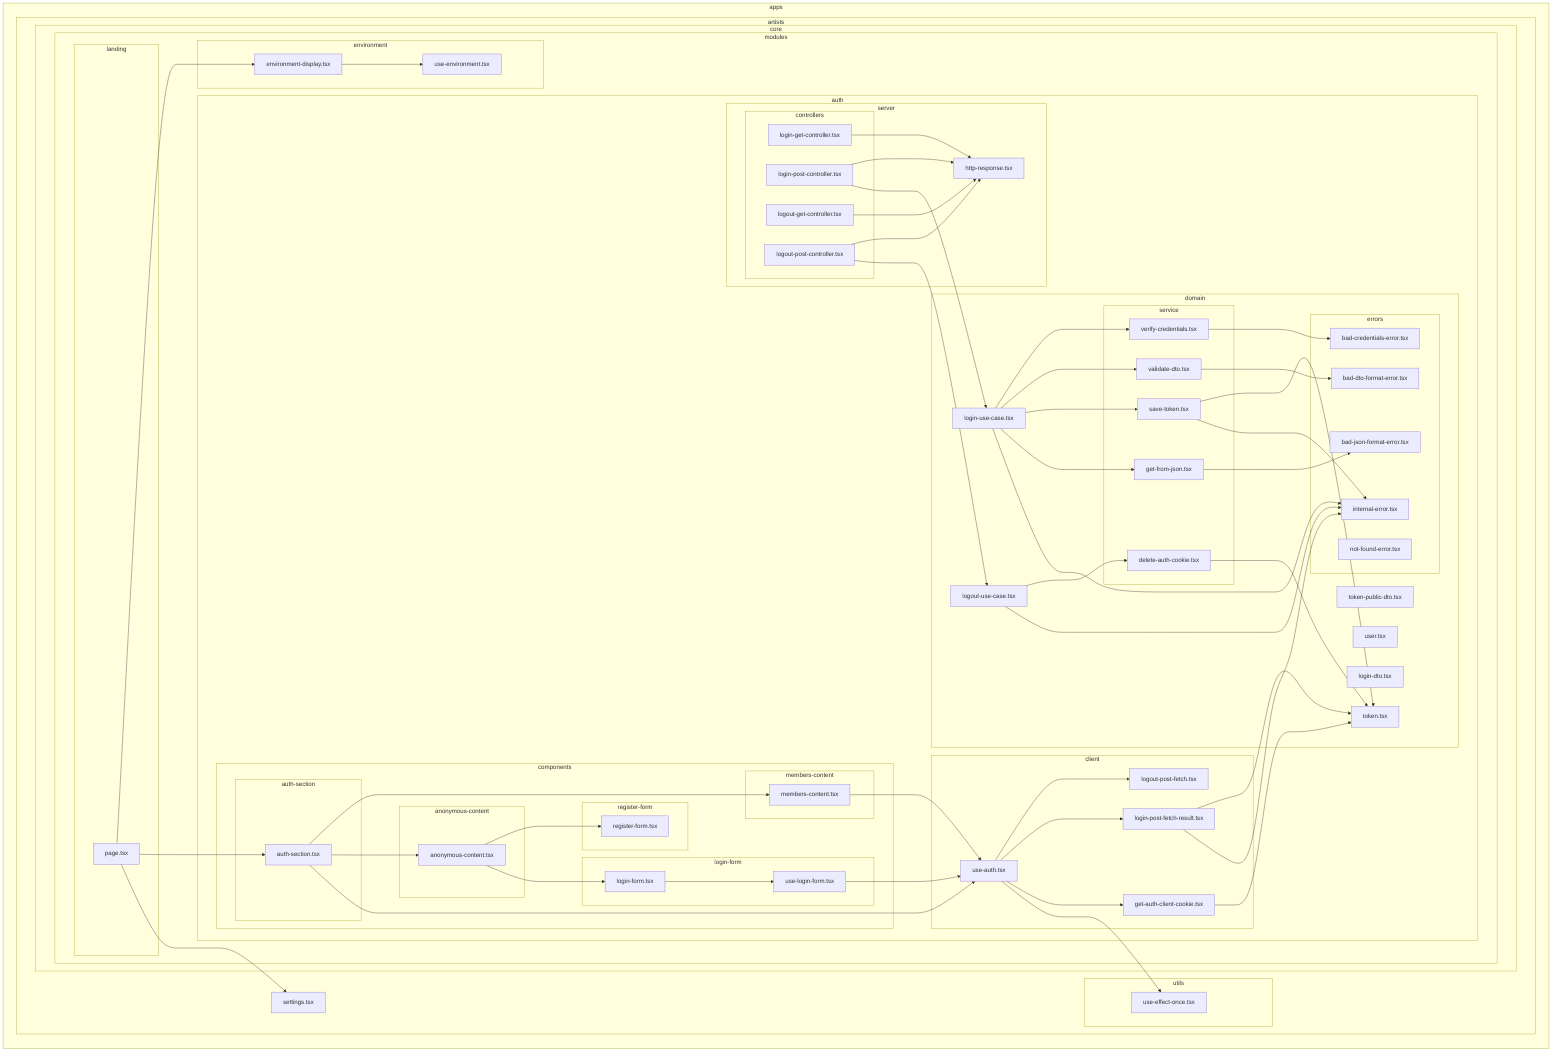 flowchart LR

subgraph 0["apps"]
subgraph 1["artists"]
subgraph 2["core"]
subgraph 3["modules"]
subgraph 4["auth"]
subgraph 5["client"]
6["get-auth-client-cookie.tsx"]
9["login-post-fetch-result.tsx"]
C["logout-post-fetch.tsx"]
D["use-auth.tsx"]
end
subgraph 7["domain"]
8["token.tsx"]
subgraph A["errors"]
B["internal-error.tsx"]
S["bad-credentials-error.tsx"]
T["bad-dto-format-error.tsx"]
U["bad-json-format-error.tsx"]
V["not-found-error.tsx"]
end
W["login-dto.tsx"]
X["login-use-case.tsx"]
subgraph Y["service"]
Z["get-from-json.tsx"]
10["save-token.tsx"]
11["validate-dto.tsx"]
12["verify-credentials.tsx"]
14["delete-auth-cookie.tsx"]
end
13["logout-use-case.tsx"]
15["token-public-dto.tsx"]
16["user.tsx"]
end
subgraph G["components"]
subgraph H["anonymous-content"]
I["anonymous-content.tsx"]
end
subgraph J["login-form"]
K["login-form.tsx"]
L["use-login-form.tsx"]
end
subgraph M["register-form"]
N["register-form.tsx"]
end
subgraph O["auth-section"]
P["auth-section.tsx"]
end
subgraph Q["members-content"]
R["members-content.tsx"]
end
end
subgraph 17["server"]
subgraph 18["controllers"]
19["login-get-controller.tsx"]
1B["login-post-controller.tsx"]
1C["logout-get-controller.tsx"]
1D["logout-post-controller.tsx"]
end
1A["http-response.tsx"]
end
end
subgraph 1E["environment"]
1F["environment-display.tsx"]
1G["use-environment.tsx"]
end
subgraph 1H["landing"]
1I["page.tsx"]
end
end
end
subgraph E["utils"]
F["use-effect-once.tsx"]
end
1J["settings.tsx"]
end
end
6-->8
9-->B
9-->8
D-->F
D-->6
D-->9
D-->C
I-->K
I-->N
K-->L
L-->D
P-->D
P-->I
P-->R
R-->D
X-->B
X-->Z
X-->10
X-->11
X-->12
Z-->U
10-->B
10-->8
11-->T
12-->S
13-->B
13-->14
14-->8
19-->1A
1B-->X
1B-->1A
1C-->1A
1D-->13
1D-->1A
1F-->1G
1I-->1J
1I-->P
1I-->1F